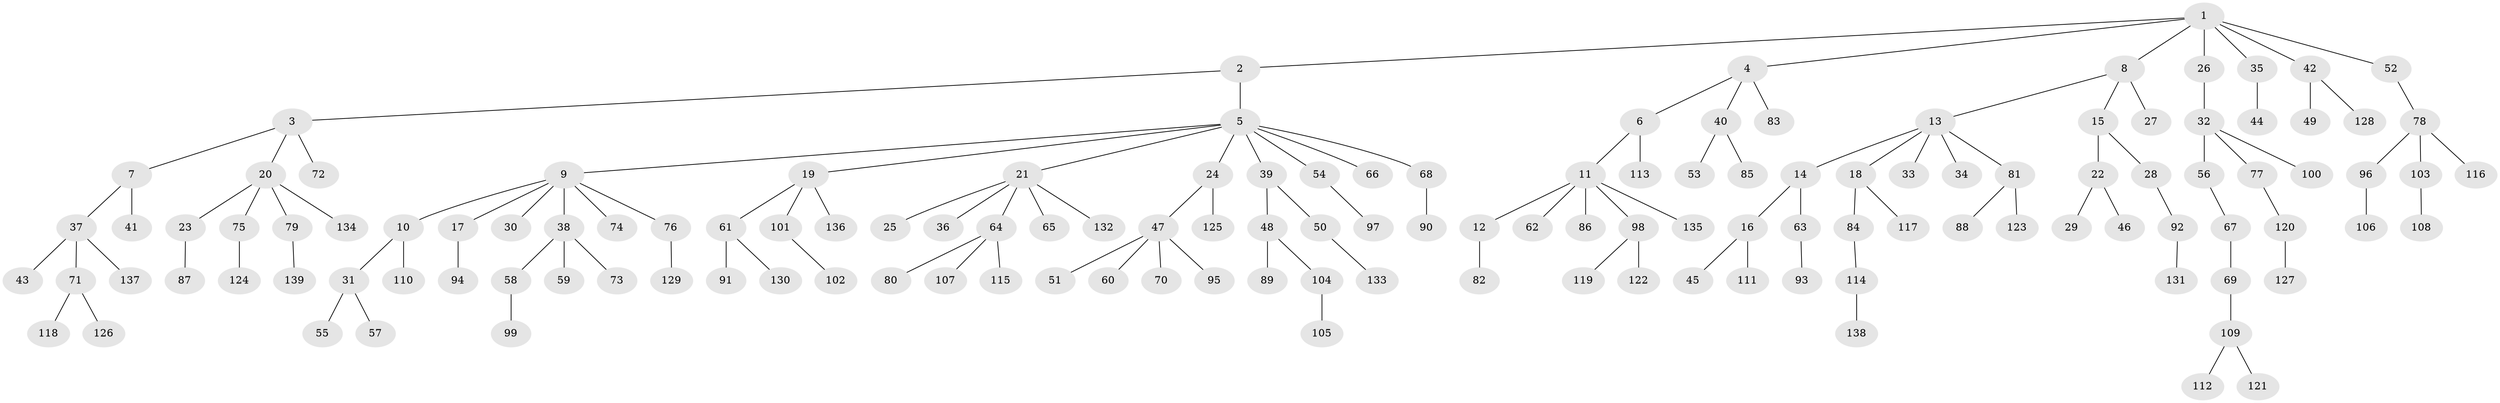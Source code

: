 // Generated by graph-tools (version 1.1) at 2025/15/03/09/25 04:15:39]
// undirected, 139 vertices, 138 edges
graph export_dot {
graph [start="1"]
  node [color=gray90,style=filled];
  1;
  2;
  3;
  4;
  5;
  6;
  7;
  8;
  9;
  10;
  11;
  12;
  13;
  14;
  15;
  16;
  17;
  18;
  19;
  20;
  21;
  22;
  23;
  24;
  25;
  26;
  27;
  28;
  29;
  30;
  31;
  32;
  33;
  34;
  35;
  36;
  37;
  38;
  39;
  40;
  41;
  42;
  43;
  44;
  45;
  46;
  47;
  48;
  49;
  50;
  51;
  52;
  53;
  54;
  55;
  56;
  57;
  58;
  59;
  60;
  61;
  62;
  63;
  64;
  65;
  66;
  67;
  68;
  69;
  70;
  71;
  72;
  73;
  74;
  75;
  76;
  77;
  78;
  79;
  80;
  81;
  82;
  83;
  84;
  85;
  86;
  87;
  88;
  89;
  90;
  91;
  92;
  93;
  94;
  95;
  96;
  97;
  98;
  99;
  100;
  101;
  102;
  103;
  104;
  105;
  106;
  107;
  108;
  109;
  110;
  111;
  112;
  113;
  114;
  115;
  116;
  117;
  118;
  119;
  120;
  121;
  122;
  123;
  124;
  125;
  126;
  127;
  128;
  129;
  130;
  131;
  132;
  133;
  134;
  135;
  136;
  137;
  138;
  139;
  1 -- 2;
  1 -- 4;
  1 -- 8;
  1 -- 26;
  1 -- 35;
  1 -- 42;
  1 -- 52;
  2 -- 3;
  2 -- 5;
  3 -- 7;
  3 -- 20;
  3 -- 72;
  4 -- 6;
  4 -- 40;
  4 -- 83;
  5 -- 9;
  5 -- 19;
  5 -- 21;
  5 -- 24;
  5 -- 39;
  5 -- 54;
  5 -- 66;
  5 -- 68;
  6 -- 11;
  6 -- 113;
  7 -- 37;
  7 -- 41;
  8 -- 13;
  8 -- 15;
  8 -- 27;
  9 -- 10;
  9 -- 17;
  9 -- 30;
  9 -- 38;
  9 -- 74;
  9 -- 76;
  10 -- 31;
  10 -- 110;
  11 -- 12;
  11 -- 62;
  11 -- 86;
  11 -- 98;
  11 -- 135;
  12 -- 82;
  13 -- 14;
  13 -- 18;
  13 -- 33;
  13 -- 34;
  13 -- 81;
  14 -- 16;
  14 -- 63;
  15 -- 22;
  15 -- 28;
  16 -- 45;
  16 -- 111;
  17 -- 94;
  18 -- 84;
  18 -- 117;
  19 -- 61;
  19 -- 101;
  19 -- 136;
  20 -- 23;
  20 -- 75;
  20 -- 79;
  20 -- 134;
  21 -- 25;
  21 -- 36;
  21 -- 64;
  21 -- 65;
  21 -- 132;
  22 -- 29;
  22 -- 46;
  23 -- 87;
  24 -- 47;
  24 -- 125;
  26 -- 32;
  28 -- 92;
  31 -- 55;
  31 -- 57;
  32 -- 56;
  32 -- 77;
  32 -- 100;
  35 -- 44;
  37 -- 43;
  37 -- 71;
  37 -- 137;
  38 -- 58;
  38 -- 59;
  38 -- 73;
  39 -- 48;
  39 -- 50;
  40 -- 53;
  40 -- 85;
  42 -- 49;
  42 -- 128;
  47 -- 51;
  47 -- 60;
  47 -- 70;
  47 -- 95;
  48 -- 89;
  48 -- 104;
  50 -- 133;
  52 -- 78;
  54 -- 97;
  56 -- 67;
  58 -- 99;
  61 -- 91;
  61 -- 130;
  63 -- 93;
  64 -- 80;
  64 -- 107;
  64 -- 115;
  67 -- 69;
  68 -- 90;
  69 -- 109;
  71 -- 118;
  71 -- 126;
  75 -- 124;
  76 -- 129;
  77 -- 120;
  78 -- 96;
  78 -- 103;
  78 -- 116;
  79 -- 139;
  81 -- 88;
  81 -- 123;
  84 -- 114;
  92 -- 131;
  96 -- 106;
  98 -- 119;
  98 -- 122;
  101 -- 102;
  103 -- 108;
  104 -- 105;
  109 -- 112;
  109 -- 121;
  114 -- 138;
  120 -- 127;
}
